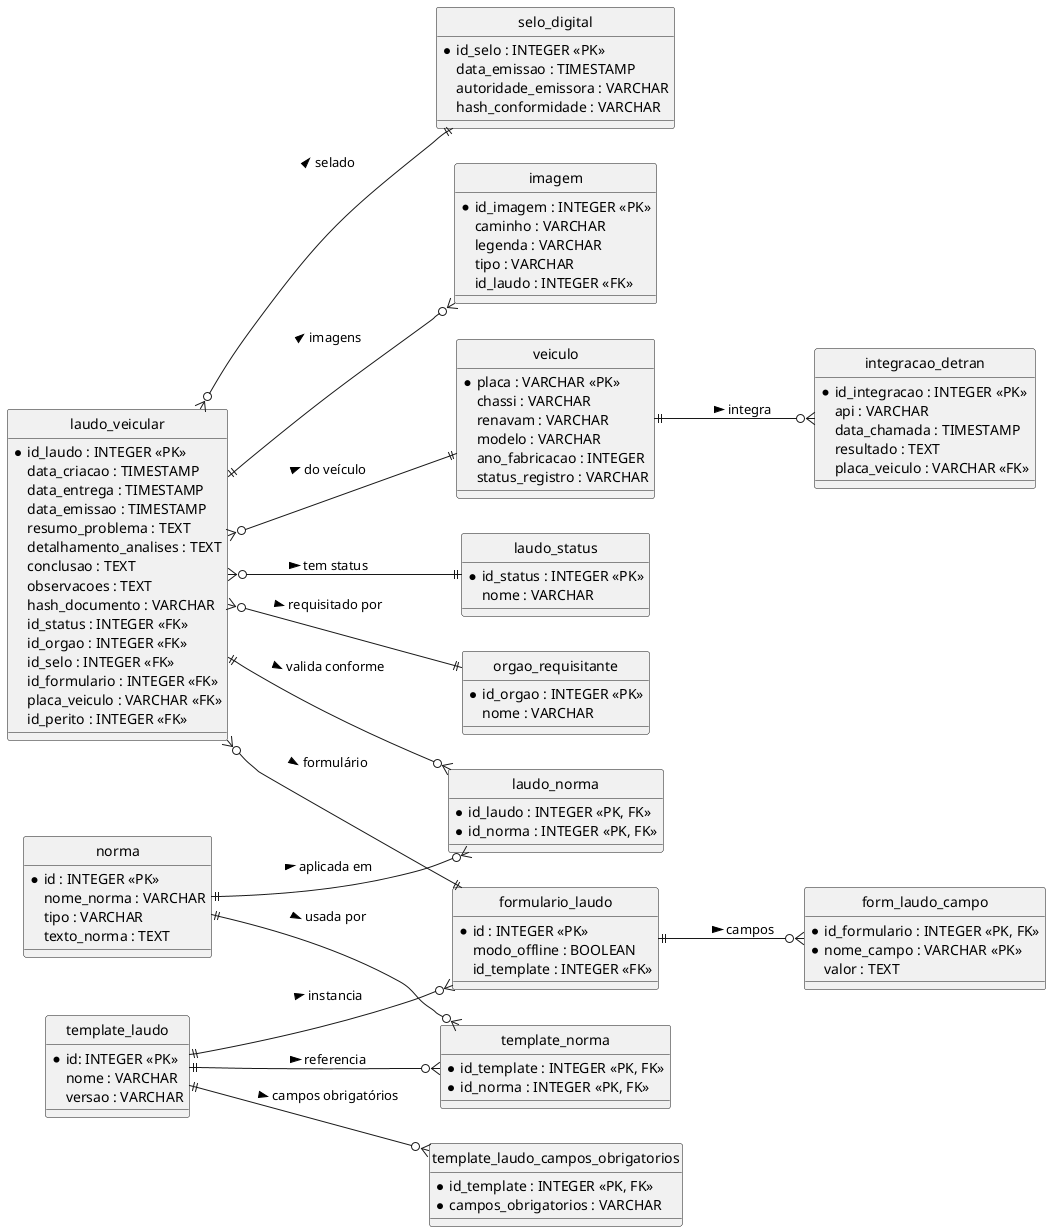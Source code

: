 @startuml ERD_Laudo_Veiculo_Norma
hide circle
left to right direction

entity "veiculo" as VEICULO {
  * placa : VARCHAR <<PK>>
    chassi : VARCHAR
    renavam : VARCHAR
    modelo : VARCHAR
    ano_fabricacao : INTEGER
    status_registro : VARCHAR
}

entity "integracao_detran" as INTEGRACAO_DETRAN {
  * id_integracao : INTEGER <<PK>>
    api : VARCHAR
    data_chamada : TIMESTAMP
    resultado : TEXT
    placa_veiculo : VARCHAR <<FK>>
}

entity "laudo_status" as LAUDO_STATUS {
  * id_status : INTEGER <<PK>>
    nome : VARCHAR
}

entity "orgao_requisitante" as ORGAO_REQUISITANTE {
  * id_orgao : INTEGER <<PK>>
    nome : VARCHAR
}

entity "selo_digital" as SELO_DIGITAL {
  * id_selo : INTEGER <<PK>>
    data_emissao : TIMESTAMP
    autoridade_emissora : VARCHAR
    hash_conformidade : VARCHAR
}

entity "formulario_laudo" as FORMULARIO_LAUDO {
  * id : INTEGER <<PK>>
    modo_offline : BOOLEAN
    id_template : INTEGER <<FK>>
}

entity "laudo_veicular" as LAUDO_VEICULAR {
  * id_laudo : INTEGER <<PK>>
    data_criacao : TIMESTAMP
    data_entrega : TIMESTAMP
    data_emissao : TIMESTAMP
    resumo_problema : TEXT
    detalhamento_analises : TEXT
    conclusao : TEXT
    observacoes : TEXT
    hash_documento : VARCHAR
    id_status : INTEGER <<FK>>
    id_orgao : INTEGER <<FK>>
    id_selo : INTEGER <<FK>>
    id_formulario : INTEGER <<FK>>
    placa_veiculo : VARCHAR <<FK>>
    id_perito : INTEGER <<FK>>
}

entity "laudo_norma" as LAUDO_NORMA {
  * id_laudo : INTEGER <<PK, FK>>
  * id_norma : INTEGER <<PK, FK>>
}

entity "norma" as NORMA {
  * id : INTEGER <<PK>>
    nome_norma : VARCHAR
    tipo : VARCHAR
    texto_norma : TEXT
}

entity "template_laudo" as TEMPLATE_LAUDO {
  * id: INTEGER <<PK>>
    nome : VARCHAR
    versao : VARCHAR
}

entity "template_norma" as TEMPLATE_NORMA {
  * id_template : INTEGER <<PK, FK>>
  * id_norma : INTEGER <<PK, FK>>
}

entity "template_laudo_campos_obrigatorios" as TEMPLATE_LAUDO_CAMPOS {
  * id_template : INTEGER <<PK, FK>>
  * campos_obrigatorios : VARCHAR
}

entity "form_laudo_campo" as FORM_LAUDO_CAMPO {
  * id_formulario : INTEGER <<PK, FK>>
  * nome_campo : VARCHAR <<PK>>
    valor : TEXT
}

entity "imagem" as IMAGEM {
  * id_imagem : INTEGER <<PK>>
    caminho : VARCHAR
    legenda : VARCHAR
    tipo : VARCHAR
    id_laudo : INTEGER <<FK>>
}

' Relações

VEICULO ||--o{ INTEGRACAO_DETRAN : integra >
LAUDO_VEICULAR }o--|| LAUDO_STATUS : tem status >
LAUDO_VEICULAR }o--|| ORGAO_REQUISITANTE : requisitado por >
LAUDO_VEICULAR }o--|| SELO_DIGITAL : selado >
LAUDO_VEICULAR }o--|| FORMULARIO_LAUDO : formulário >
LAUDO_VEICULAR }o--|| VEICULO : do veículo >
LAUDO_VEICULAR ||--o{ IMAGEM : imagens >
TEMPLATE_LAUDO ||--o{ TEMPLATE_NORMA : referencia >
NORMA ||--o{ TEMPLATE_NORMA : usada por >
TEMPLATE_LAUDO ||--o{ TEMPLATE_LAUDO_CAMPOS : campos obrigatórios >
TEMPLATE_LAUDO ||--o{ FORMULARIO_LAUDO : instancia >
FORMULARIO_LAUDO ||--o{ FORM_LAUDO_CAMPO : campos >
LAUDO_VEICULAR ||--o{ LAUDO_NORMA : valida conforme >
NORMA ||--o{ LAUDO_NORMA : aplicada em >

@enduml
